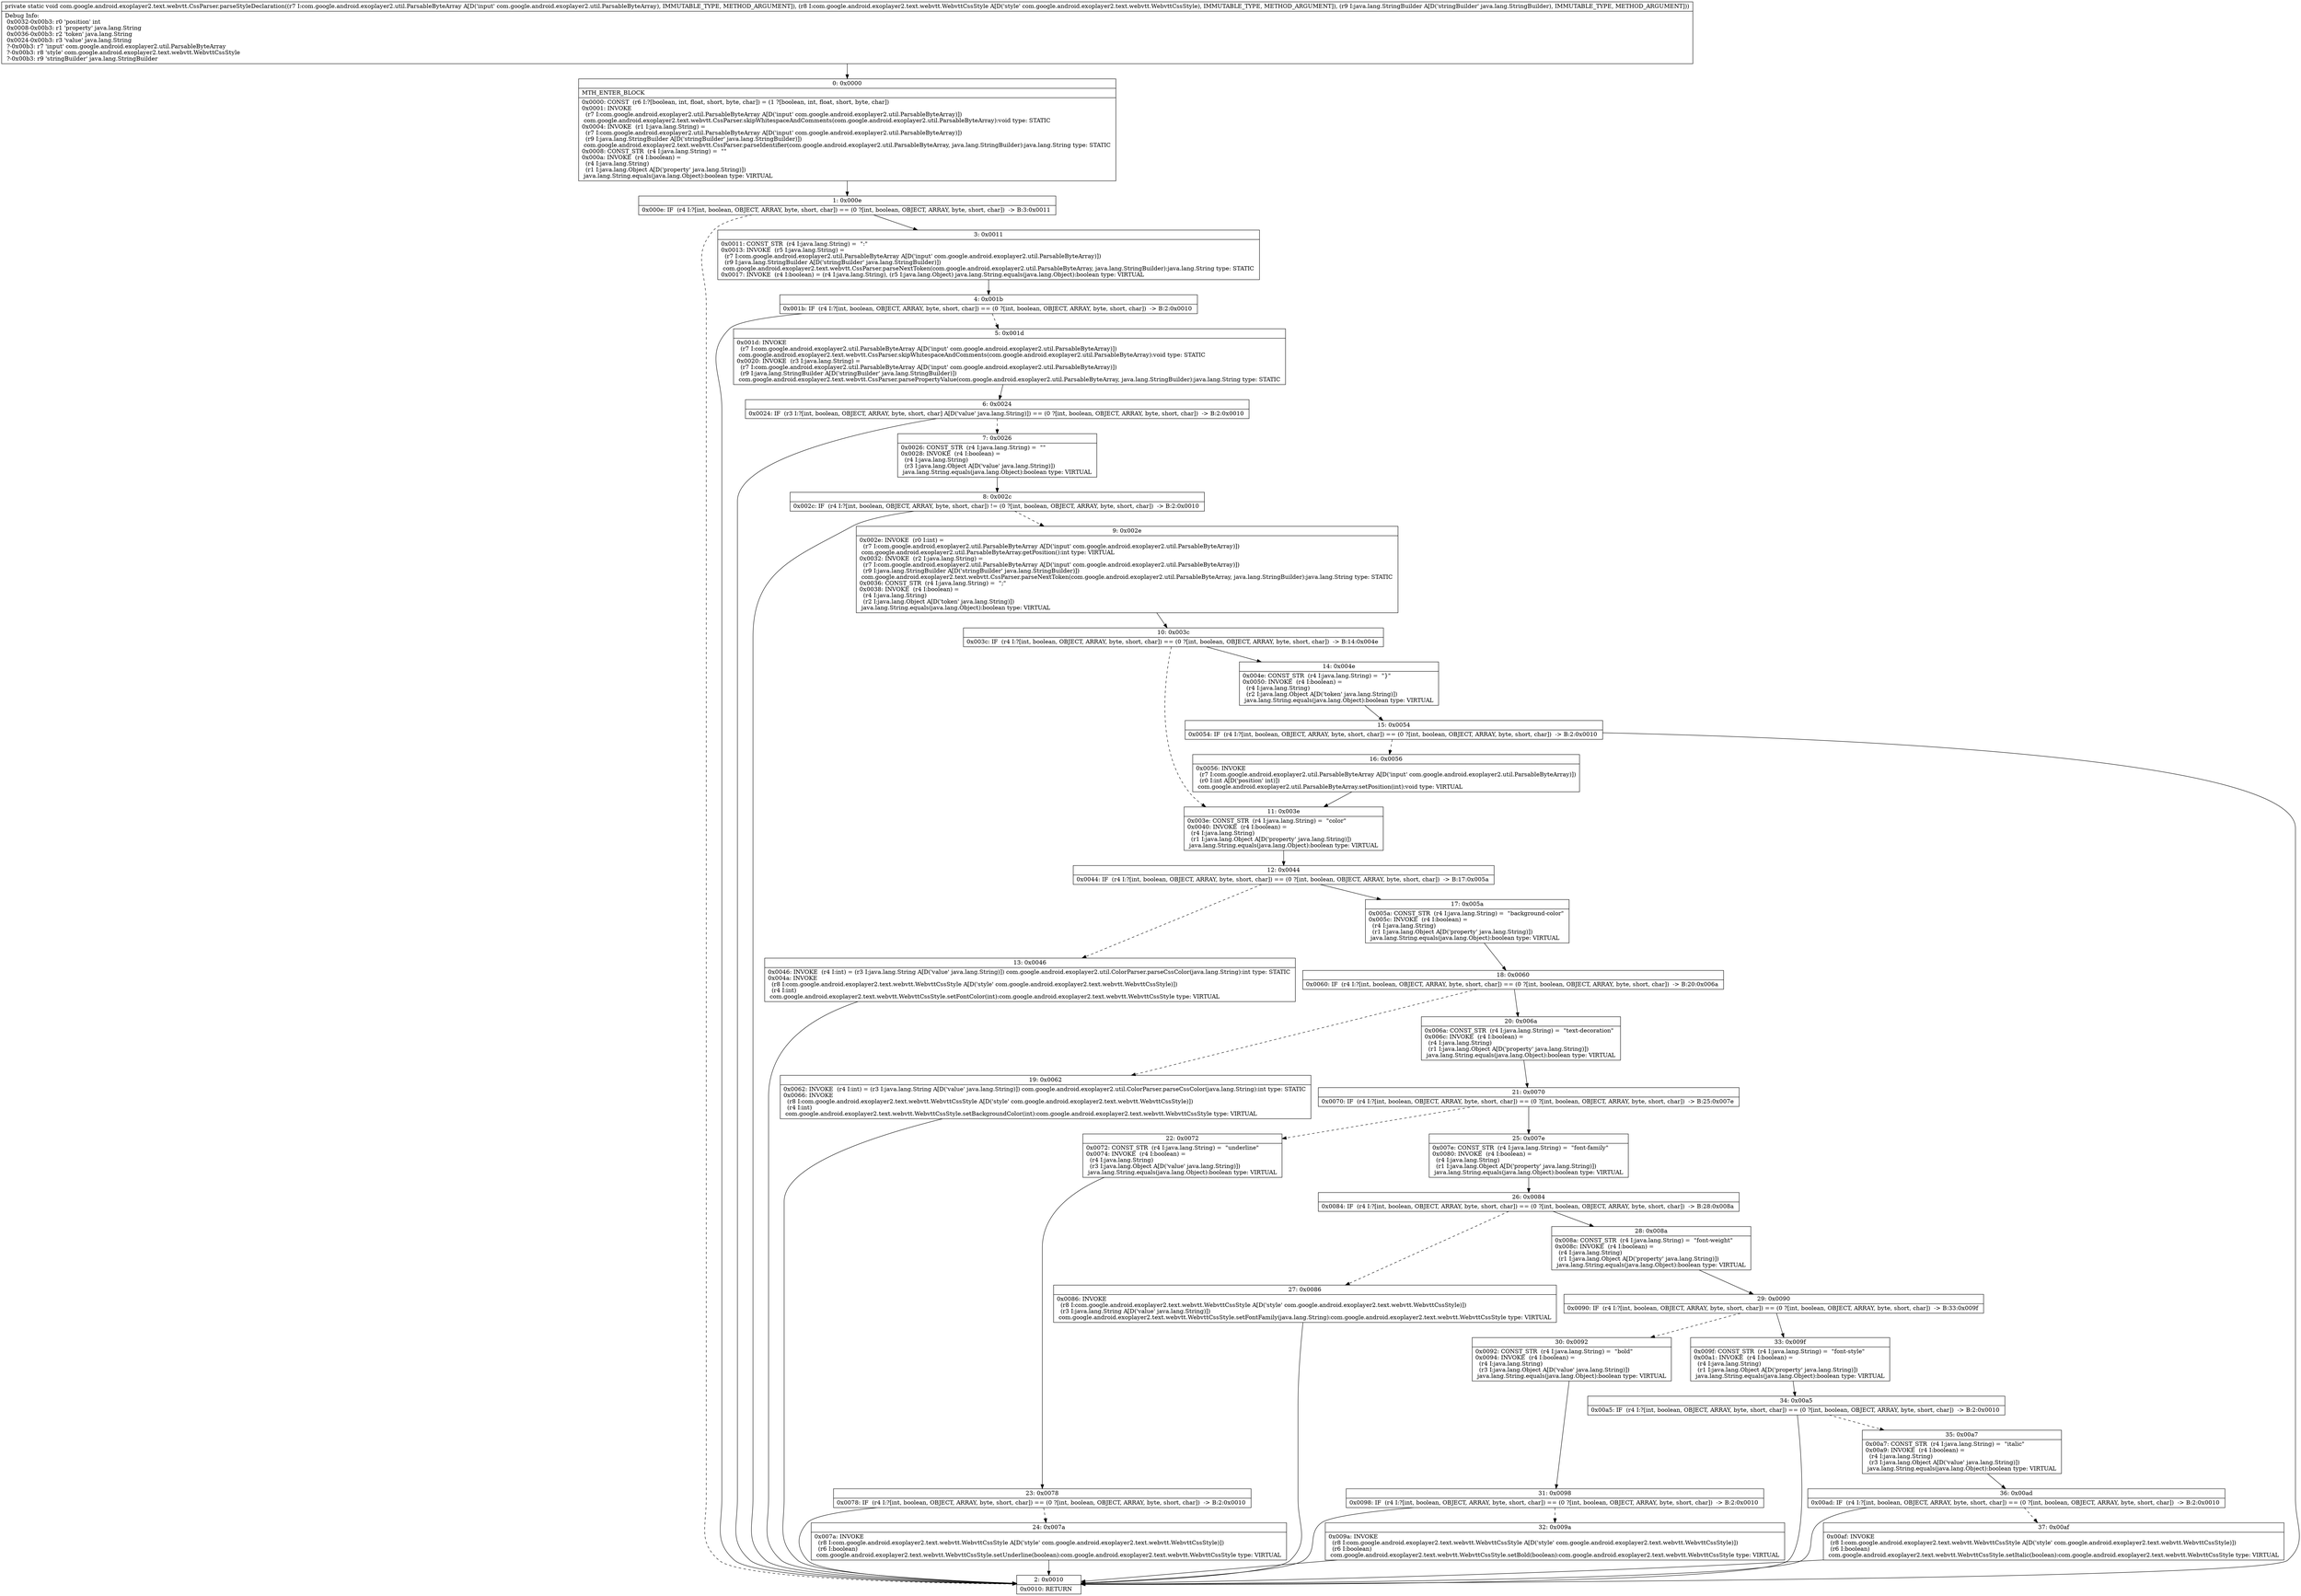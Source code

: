 digraph "CFG forcom.google.android.exoplayer2.text.webvtt.CssParser.parseStyleDeclaration(Lcom\/google\/android\/exoplayer2\/util\/ParsableByteArray;Lcom\/google\/android\/exoplayer2\/text\/webvtt\/WebvttCssStyle;Ljava\/lang\/StringBuilder;)V" {
Node_0 [shape=record,label="{0\:\ 0x0000|MTH_ENTER_BLOCK\l|0x0000: CONST  (r6 I:?[boolean, int, float, short, byte, char]) = (1 ?[boolean, int, float, short, byte, char]) \l0x0001: INVOKE  \l  (r7 I:com.google.android.exoplayer2.util.ParsableByteArray A[D('input' com.google.android.exoplayer2.util.ParsableByteArray)])\l com.google.android.exoplayer2.text.webvtt.CssParser.skipWhitespaceAndComments(com.google.android.exoplayer2.util.ParsableByteArray):void type: STATIC \l0x0004: INVOKE  (r1 I:java.lang.String) = \l  (r7 I:com.google.android.exoplayer2.util.ParsableByteArray A[D('input' com.google.android.exoplayer2.util.ParsableByteArray)])\l  (r9 I:java.lang.StringBuilder A[D('stringBuilder' java.lang.StringBuilder)])\l com.google.android.exoplayer2.text.webvtt.CssParser.parseIdentifier(com.google.android.exoplayer2.util.ParsableByteArray, java.lang.StringBuilder):java.lang.String type: STATIC \l0x0008: CONST_STR  (r4 I:java.lang.String) =  \"\" \l0x000a: INVOKE  (r4 I:boolean) = \l  (r4 I:java.lang.String)\l  (r1 I:java.lang.Object A[D('property' java.lang.String)])\l java.lang.String.equals(java.lang.Object):boolean type: VIRTUAL \l}"];
Node_1 [shape=record,label="{1\:\ 0x000e|0x000e: IF  (r4 I:?[int, boolean, OBJECT, ARRAY, byte, short, char]) == (0 ?[int, boolean, OBJECT, ARRAY, byte, short, char])  \-\> B:3:0x0011 \l}"];
Node_2 [shape=record,label="{2\:\ 0x0010|0x0010: RETURN   \l}"];
Node_3 [shape=record,label="{3\:\ 0x0011|0x0011: CONST_STR  (r4 I:java.lang.String) =  \":\" \l0x0013: INVOKE  (r5 I:java.lang.String) = \l  (r7 I:com.google.android.exoplayer2.util.ParsableByteArray A[D('input' com.google.android.exoplayer2.util.ParsableByteArray)])\l  (r9 I:java.lang.StringBuilder A[D('stringBuilder' java.lang.StringBuilder)])\l com.google.android.exoplayer2.text.webvtt.CssParser.parseNextToken(com.google.android.exoplayer2.util.ParsableByteArray, java.lang.StringBuilder):java.lang.String type: STATIC \l0x0017: INVOKE  (r4 I:boolean) = (r4 I:java.lang.String), (r5 I:java.lang.Object) java.lang.String.equals(java.lang.Object):boolean type: VIRTUAL \l}"];
Node_4 [shape=record,label="{4\:\ 0x001b|0x001b: IF  (r4 I:?[int, boolean, OBJECT, ARRAY, byte, short, char]) == (0 ?[int, boolean, OBJECT, ARRAY, byte, short, char])  \-\> B:2:0x0010 \l}"];
Node_5 [shape=record,label="{5\:\ 0x001d|0x001d: INVOKE  \l  (r7 I:com.google.android.exoplayer2.util.ParsableByteArray A[D('input' com.google.android.exoplayer2.util.ParsableByteArray)])\l com.google.android.exoplayer2.text.webvtt.CssParser.skipWhitespaceAndComments(com.google.android.exoplayer2.util.ParsableByteArray):void type: STATIC \l0x0020: INVOKE  (r3 I:java.lang.String) = \l  (r7 I:com.google.android.exoplayer2.util.ParsableByteArray A[D('input' com.google.android.exoplayer2.util.ParsableByteArray)])\l  (r9 I:java.lang.StringBuilder A[D('stringBuilder' java.lang.StringBuilder)])\l com.google.android.exoplayer2.text.webvtt.CssParser.parsePropertyValue(com.google.android.exoplayer2.util.ParsableByteArray, java.lang.StringBuilder):java.lang.String type: STATIC \l}"];
Node_6 [shape=record,label="{6\:\ 0x0024|0x0024: IF  (r3 I:?[int, boolean, OBJECT, ARRAY, byte, short, char] A[D('value' java.lang.String)]) == (0 ?[int, boolean, OBJECT, ARRAY, byte, short, char])  \-\> B:2:0x0010 \l}"];
Node_7 [shape=record,label="{7\:\ 0x0026|0x0026: CONST_STR  (r4 I:java.lang.String) =  \"\" \l0x0028: INVOKE  (r4 I:boolean) = \l  (r4 I:java.lang.String)\l  (r3 I:java.lang.Object A[D('value' java.lang.String)])\l java.lang.String.equals(java.lang.Object):boolean type: VIRTUAL \l}"];
Node_8 [shape=record,label="{8\:\ 0x002c|0x002c: IF  (r4 I:?[int, boolean, OBJECT, ARRAY, byte, short, char]) != (0 ?[int, boolean, OBJECT, ARRAY, byte, short, char])  \-\> B:2:0x0010 \l}"];
Node_9 [shape=record,label="{9\:\ 0x002e|0x002e: INVOKE  (r0 I:int) = \l  (r7 I:com.google.android.exoplayer2.util.ParsableByteArray A[D('input' com.google.android.exoplayer2.util.ParsableByteArray)])\l com.google.android.exoplayer2.util.ParsableByteArray.getPosition():int type: VIRTUAL \l0x0032: INVOKE  (r2 I:java.lang.String) = \l  (r7 I:com.google.android.exoplayer2.util.ParsableByteArray A[D('input' com.google.android.exoplayer2.util.ParsableByteArray)])\l  (r9 I:java.lang.StringBuilder A[D('stringBuilder' java.lang.StringBuilder)])\l com.google.android.exoplayer2.text.webvtt.CssParser.parseNextToken(com.google.android.exoplayer2.util.ParsableByteArray, java.lang.StringBuilder):java.lang.String type: STATIC \l0x0036: CONST_STR  (r4 I:java.lang.String) =  \";\" \l0x0038: INVOKE  (r4 I:boolean) = \l  (r4 I:java.lang.String)\l  (r2 I:java.lang.Object A[D('token' java.lang.String)])\l java.lang.String.equals(java.lang.Object):boolean type: VIRTUAL \l}"];
Node_10 [shape=record,label="{10\:\ 0x003c|0x003c: IF  (r4 I:?[int, boolean, OBJECT, ARRAY, byte, short, char]) == (0 ?[int, boolean, OBJECT, ARRAY, byte, short, char])  \-\> B:14:0x004e \l}"];
Node_11 [shape=record,label="{11\:\ 0x003e|0x003e: CONST_STR  (r4 I:java.lang.String) =  \"color\" \l0x0040: INVOKE  (r4 I:boolean) = \l  (r4 I:java.lang.String)\l  (r1 I:java.lang.Object A[D('property' java.lang.String)])\l java.lang.String.equals(java.lang.Object):boolean type: VIRTUAL \l}"];
Node_12 [shape=record,label="{12\:\ 0x0044|0x0044: IF  (r4 I:?[int, boolean, OBJECT, ARRAY, byte, short, char]) == (0 ?[int, boolean, OBJECT, ARRAY, byte, short, char])  \-\> B:17:0x005a \l}"];
Node_13 [shape=record,label="{13\:\ 0x0046|0x0046: INVOKE  (r4 I:int) = (r3 I:java.lang.String A[D('value' java.lang.String)]) com.google.android.exoplayer2.util.ColorParser.parseCssColor(java.lang.String):int type: STATIC \l0x004a: INVOKE  \l  (r8 I:com.google.android.exoplayer2.text.webvtt.WebvttCssStyle A[D('style' com.google.android.exoplayer2.text.webvtt.WebvttCssStyle)])\l  (r4 I:int)\l com.google.android.exoplayer2.text.webvtt.WebvttCssStyle.setFontColor(int):com.google.android.exoplayer2.text.webvtt.WebvttCssStyle type: VIRTUAL \l}"];
Node_14 [shape=record,label="{14\:\ 0x004e|0x004e: CONST_STR  (r4 I:java.lang.String) =  \"\}\" \l0x0050: INVOKE  (r4 I:boolean) = \l  (r4 I:java.lang.String)\l  (r2 I:java.lang.Object A[D('token' java.lang.String)])\l java.lang.String.equals(java.lang.Object):boolean type: VIRTUAL \l}"];
Node_15 [shape=record,label="{15\:\ 0x0054|0x0054: IF  (r4 I:?[int, boolean, OBJECT, ARRAY, byte, short, char]) == (0 ?[int, boolean, OBJECT, ARRAY, byte, short, char])  \-\> B:2:0x0010 \l}"];
Node_16 [shape=record,label="{16\:\ 0x0056|0x0056: INVOKE  \l  (r7 I:com.google.android.exoplayer2.util.ParsableByteArray A[D('input' com.google.android.exoplayer2.util.ParsableByteArray)])\l  (r0 I:int A[D('position' int)])\l com.google.android.exoplayer2.util.ParsableByteArray.setPosition(int):void type: VIRTUAL \l}"];
Node_17 [shape=record,label="{17\:\ 0x005a|0x005a: CONST_STR  (r4 I:java.lang.String) =  \"background\-color\" \l0x005c: INVOKE  (r4 I:boolean) = \l  (r4 I:java.lang.String)\l  (r1 I:java.lang.Object A[D('property' java.lang.String)])\l java.lang.String.equals(java.lang.Object):boolean type: VIRTUAL \l}"];
Node_18 [shape=record,label="{18\:\ 0x0060|0x0060: IF  (r4 I:?[int, boolean, OBJECT, ARRAY, byte, short, char]) == (0 ?[int, boolean, OBJECT, ARRAY, byte, short, char])  \-\> B:20:0x006a \l}"];
Node_19 [shape=record,label="{19\:\ 0x0062|0x0062: INVOKE  (r4 I:int) = (r3 I:java.lang.String A[D('value' java.lang.String)]) com.google.android.exoplayer2.util.ColorParser.parseCssColor(java.lang.String):int type: STATIC \l0x0066: INVOKE  \l  (r8 I:com.google.android.exoplayer2.text.webvtt.WebvttCssStyle A[D('style' com.google.android.exoplayer2.text.webvtt.WebvttCssStyle)])\l  (r4 I:int)\l com.google.android.exoplayer2.text.webvtt.WebvttCssStyle.setBackgroundColor(int):com.google.android.exoplayer2.text.webvtt.WebvttCssStyle type: VIRTUAL \l}"];
Node_20 [shape=record,label="{20\:\ 0x006a|0x006a: CONST_STR  (r4 I:java.lang.String) =  \"text\-decoration\" \l0x006c: INVOKE  (r4 I:boolean) = \l  (r4 I:java.lang.String)\l  (r1 I:java.lang.Object A[D('property' java.lang.String)])\l java.lang.String.equals(java.lang.Object):boolean type: VIRTUAL \l}"];
Node_21 [shape=record,label="{21\:\ 0x0070|0x0070: IF  (r4 I:?[int, boolean, OBJECT, ARRAY, byte, short, char]) == (0 ?[int, boolean, OBJECT, ARRAY, byte, short, char])  \-\> B:25:0x007e \l}"];
Node_22 [shape=record,label="{22\:\ 0x0072|0x0072: CONST_STR  (r4 I:java.lang.String) =  \"underline\" \l0x0074: INVOKE  (r4 I:boolean) = \l  (r4 I:java.lang.String)\l  (r3 I:java.lang.Object A[D('value' java.lang.String)])\l java.lang.String.equals(java.lang.Object):boolean type: VIRTUAL \l}"];
Node_23 [shape=record,label="{23\:\ 0x0078|0x0078: IF  (r4 I:?[int, boolean, OBJECT, ARRAY, byte, short, char]) == (0 ?[int, boolean, OBJECT, ARRAY, byte, short, char])  \-\> B:2:0x0010 \l}"];
Node_24 [shape=record,label="{24\:\ 0x007a|0x007a: INVOKE  \l  (r8 I:com.google.android.exoplayer2.text.webvtt.WebvttCssStyle A[D('style' com.google.android.exoplayer2.text.webvtt.WebvttCssStyle)])\l  (r6 I:boolean)\l com.google.android.exoplayer2.text.webvtt.WebvttCssStyle.setUnderline(boolean):com.google.android.exoplayer2.text.webvtt.WebvttCssStyle type: VIRTUAL \l}"];
Node_25 [shape=record,label="{25\:\ 0x007e|0x007e: CONST_STR  (r4 I:java.lang.String) =  \"font\-family\" \l0x0080: INVOKE  (r4 I:boolean) = \l  (r4 I:java.lang.String)\l  (r1 I:java.lang.Object A[D('property' java.lang.String)])\l java.lang.String.equals(java.lang.Object):boolean type: VIRTUAL \l}"];
Node_26 [shape=record,label="{26\:\ 0x0084|0x0084: IF  (r4 I:?[int, boolean, OBJECT, ARRAY, byte, short, char]) == (0 ?[int, boolean, OBJECT, ARRAY, byte, short, char])  \-\> B:28:0x008a \l}"];
Node_27 [shape=record,label="{27\:\ 0x0086|0x0086: INVOKE  \l  (r8 I:com.google.android.exoplayer2.text.webvtt.WebvttCssStyle A[D('style' com.google.android.exoplayer2.text.webvtt.WebvttCssStyle)])\l  (r3 I:java.lang.String A[D('value' java.lang.String)])\l com.google.android.exoplayer2.text.webvtt.WebvttCssStyle.setFontFamily(java.lang.String):com.google.android.exoplayer2.text.webvtt.WebvttCssStyle type: VIRTUAL \l}"];
Node_28 [shape=record,label="{28\:\ 0x008a|0x008a: CONST_STR  (r4 I:java.lang.String) =  \"font\-weight\" \l0x008c: INVOKE  (r4 I:boolean) = \l  (r4 I:java.lang.String)\l  (r1 I:java.lang.Object A[D('property' java.lang.String)])\l java.lang.String.equals(java.lang.Object):boolean type: VIRTUAL \l}"];
Node_29 [shape=record,label="{29\:\ 0x0090|0x0090: IF  (r4 I:?[int, boolean, OBJECT, ARRAY, byte, short, char]) == (0 ?[int, boolean, OBJECT, ARRAY, byte, short, char])  \-\> B:33:0x009f \l}"];
Node_30 [shape=record,label="{30\:\ 0x0092|0x0092: CONST_STR  (r4 I:java.lang.String) =  \"bold\" \l0x0094: INVOKE  (r4 I:boolean) = \l  (r4 I:java.lang.String)\l  (r3 I:java.lang.Object A[D('value' java.lang.String)])\l java.lang.String.equals(java.lang.Object):boolean type: VIRTUAL \l}"];
Node_31 [shape=record,label="{31\:\ 0x0098|0x0098: IF  (r4 I:?[int, boolean, OBJECT, ARRAY, byte, short, char]) == (0 ?[int, boolean, OBJECT, ARRAY, byte, short, char])  \-\> B:2:0x0010 \l}"];
Node_32 [shape=record,label="{32\:\ 0x009a|0x009a: INVOKE  \l  (r8 I:com.google.android.exoplayer2.text.webvtt.WebvttCssStyle A[D('style' com.google.android.exoplayer2.text.webvtt.WebvttCssStyle)])\l  (r6 I:boolean)\l com.google.android.exoplayer2.text.webvtt.WebvttCssStyle.setBold(boolean):com.google.android.exoplayer2.text.webvtt.WebvttCssStyle type: VIRTUAL \l}"];
Node_33 [shape=record,label="{33\:\ 0x009f|0x009f: CONST_STR  (r4 I:java.lang.String) =  \"font\-style\" \l0x00a1: INVOKE  (r4 I:boolean) = \l  (r4 I:java.lang.String)\l  (r1 I:java.lang.Object A[D('property' java.lang.String)])\l java.lang.String.equals(java.lang.Object):boolean type: VIRTUAL \l}"];
Node_34 [shape=record,label="{34\:\ 0x00a5|0x00a5: IF  (r4 I:?[int, boolean, OBJECT, ARRAY, byte, short, char]) == (0 ?[int, boolean, OBJECT, ARRAY, byte, short, char])  \-\> B:2:0x0010 \l}"];
Node_35 [shape=record,label="{35\:\ 0x00a7|0x00a7: CONST_STR  (r4 I:java.lang.String) =  \"italic\" \l0x00a9: INVOKE  (r4 I:boolean) = \l  (r4 I:java.lang.String)\l  (r3 I:java.lang.Object A[D('value' java.lang.String)])\l java.lang.String.equals(java.lang.Object):boolean type: VIRTUAL \l}"];
Node_36 [shape=record,label="{36\:\ 0x00ad|0x00ad: IF  (r4 I:?[int, boolean, OBJECT, ARRAY, byte, short, char]) == (0 ?[int, boolean, OBJECT, ARRAY, byte, short, char])  \-\> B:2:0x0010 \l}"];
Node_37 [shape=record,label="{37\:\ 0x00af|0x00af: INVOKE  \l  (r8 I:com.google.android.exoplayer2.text.webvtt.WebvttCssStyle A[D('style' com.google.android.exoplayer2.text.webvtt.WebvttCssStyle)])\l  (r6 I:boolean)\l com.google.android.exoplayer2.text.webvtt.WebvttCssStyle.setItalic(boolean):com.google.android.exoplayer2.text.webvtt.WebvttCssStyle type: VIRTUAL \l}"];
MethodNode[shape=record,label="{private static void com.google.android.exoplayer2.text.webvtt.CssParser.parseStyleDeclaration((r7 I:com.google.android.exoplayer2.util.ParsableByteArray A[D('input' com.google.android.exoplayer2.util.ParsableByteArray), IMMUTABLE_TYPE, METHOD_ARGUMENT]), (r8 I:com.google.android.exoplayer2.text.webvtt.WebvttCssStyle A[D('style' com.google.android.exoplayer2.text.webvtt.WebvttCssStyle), IMMUTABLE_TYPE, METHOD_ARGUMENT]), (r9 I:java.lang.StringBuilder A[D('stringBuilder' java.lang.StringBuilder), IMMUTABLE_TYPE, METHOD_ARGUMENT]))  | Debug Info:\l  0x0032\-0x00b3: r0 'position' int\l  0x0008\-0x00b3: r1 'property' java.lang.String\l  0x0036\-0x00b3: r2 'token' java.lang.String\l  0x0024\-0x00b3: r3 'value' java.lang.String\l  ?\-0x00b3: r7 'input' com.google.android.exoplayer2.util.ParsableByteArray\l  ?\-0x00b3: r8 'style' com.google.android.exoplayer2.text.webvtt.WebvttCssStyle\l  ?\-0x00b3: r9 'stringBuilder' java.lang.StringBuilder\l}"];
MethodNode -> Node_0;
Node_0 -> Node_1;
Node_1 -> Node_2[style=dashed];
Node_1 -> Node_3;
Node_3 -> Node_4;
Node_4 -> Node_2;
Node_4 -> Node_5[style=dashed];
Node_5 -> Node_6;
Node_6 -> Node_2;
Node_6 -> Node_7[style=dashed];
Node_7 -> Node_8;
Node_8 -> Node_2;
Node_8 -> Node_9[style=dashed];
Node_9 -> Node_10;
Node_10 -> Node_11[style=dashed];
Node_10 -> Node_14;
Node_11 -> Node_12;
Node_12 -> Node_13[style=dashed];
Node_12 -> Node_17;
Node_13 -> Node_2;
Node_14 -> Node_15;
Node_15 -> Node_2;
Node_15 -> Node_16[style=dashed];
Node_16 -> Node_11;
Node_17 -> Node_18;
Node_18 -> Node_19[style=dashed];
Node_18 -> Node_20;
Node_19 -> Node_2;
Node_20 -> Node_21;
Node_21 -> Node_22[style=dashed];
Node_21 -> Node_25;
Node_22 -> Node_23;
Node_23 -> Node_2;
Node_23 -> Node_24[style=dashed];
Node_24 -> Node_2;
Node_25 -> Node_26;
Node_26 -> Node_27[style=dashed];
Node_26 -> Node_28;
Node_27 -> Node_2;
Node_28 -> Node_29;
Node_29 -> Node_30[style=dashed];
Node_29 -> Node_33;
Node_30 -> Node_31;
Node_31 -> Node_2;
Node_31 -> Node_32[style=dashed];
Node_32 -> Node_2;
Node_33 -> Node_34;
Node_34 -> Node_2;
Node_34 -> Node_35[style=dashed];
Node_35 -> Node_36;
Node_36 -> Node_2;
Node_36 -> Node_37[style=dashed];
Node_37 -> Node_2;
}

